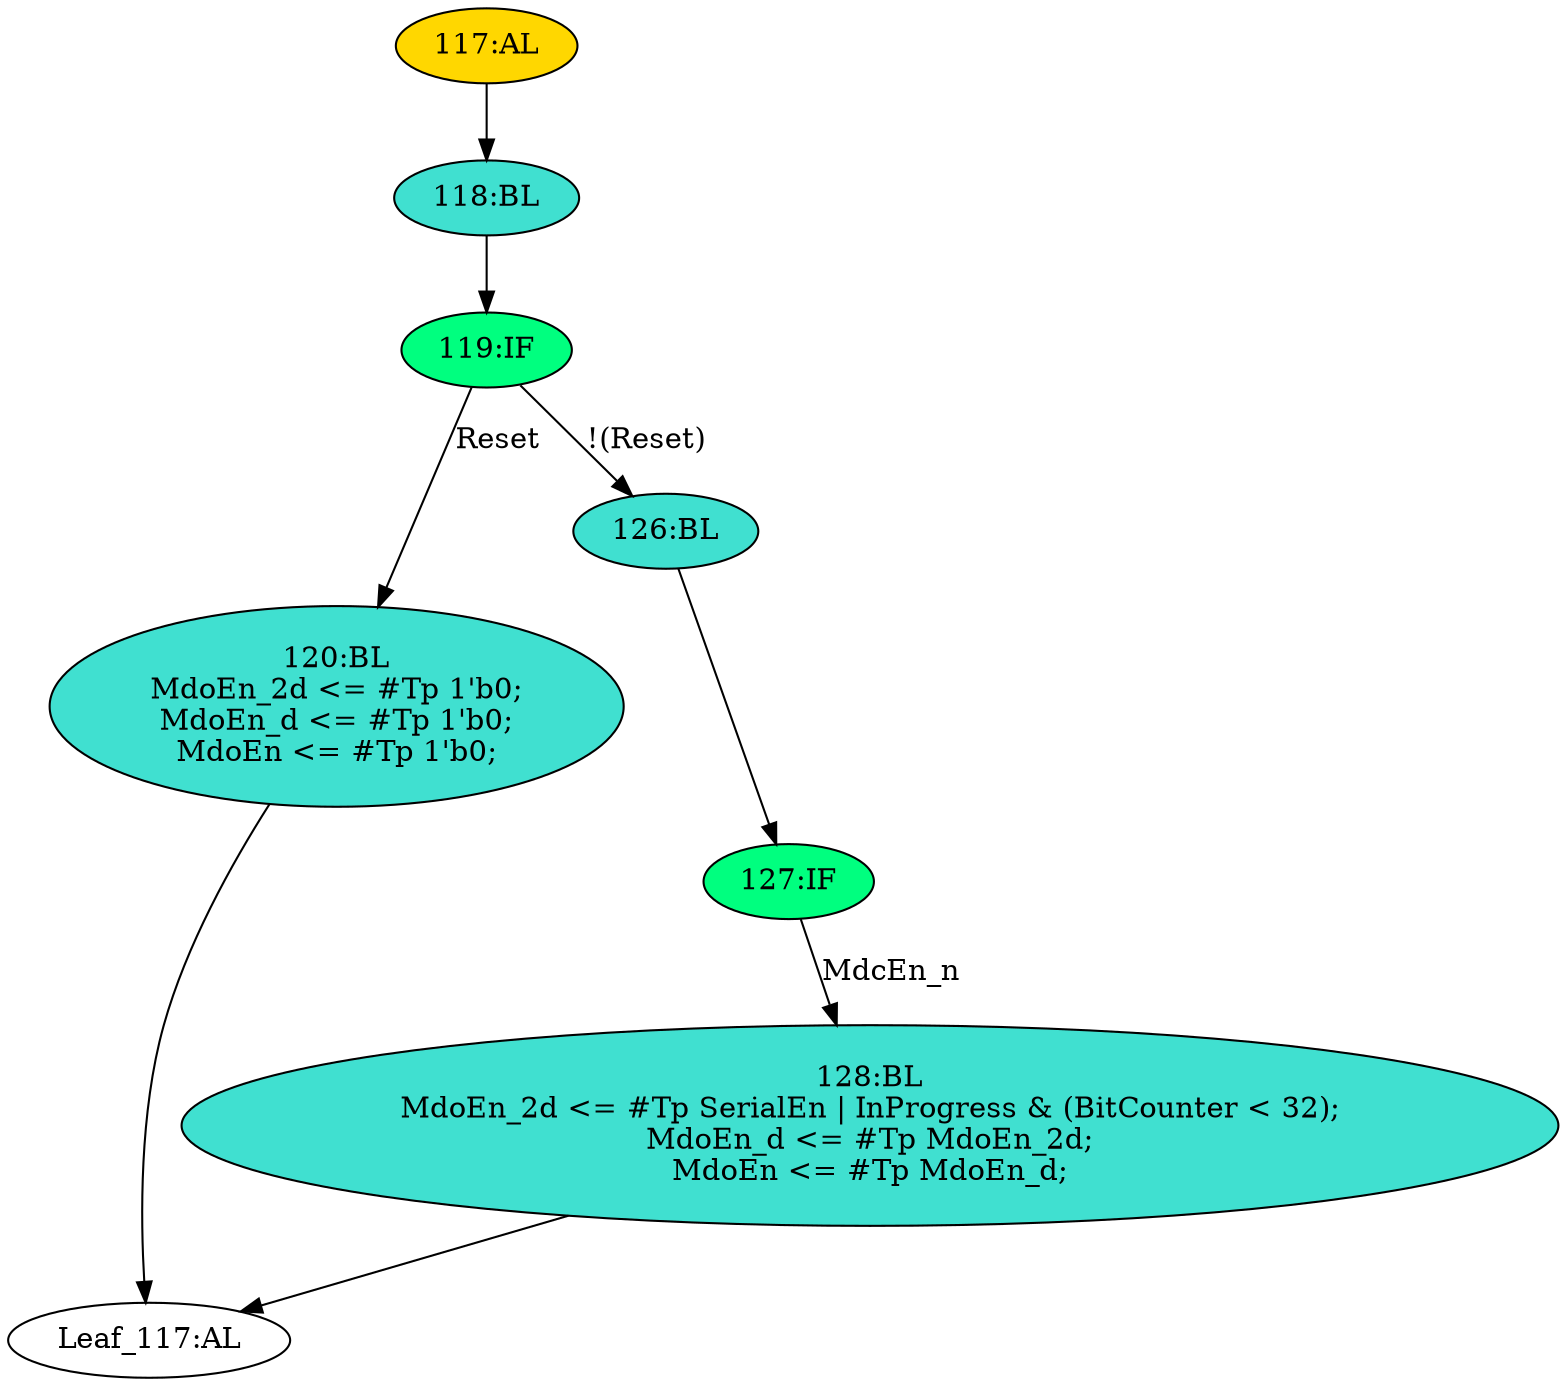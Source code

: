 strict digraph "" {
	node [label="\N"];
	"128:BL"	 [ast="<pyverilog.vparser.ast.Block object at 0x7fcfb0865b50>",
		fillcolor=turquoise,
		label="128:BL
MdoEn_2d <= #Tp SerialEn | InProgress & (BitCounter < 32);
MdoEn_d <= #Tp MdoEn_2d;
MdoEn <= #Tp MdoEn_d;",
		statements="[<pyverilog.vparser.ast.NonblockingSubstitution object at 0x7fcfb0891cd0>, <pyverilog.vparser.ast.NonblockingSubstitution object \
at 0x7fcfb0865090>, <pyverilog.vparser.ast.NonblockingSubstitution object at 0x7fcfb0865990>]",
		style=filled,
		typ=Block];
	"Leaf_117:AL"	 [def_var="['MdoEn_d', 'MdoEn_2d', 'MdoEn']",
		label="Leaf_117:AL"];
	"128:BL" -> "Leaf_117:AL"	 [cond="[]",
		lineno=None];
	"117:AL"	 [ast="<pyverilog.vparser.ast.Always object at 0x7fcfb0865b90>",
		clk_sens=True,
		fillcolor=gold,
		label="117:AL",
		sens="['Clk', 'Reset']",
		statements="[]",
		style=filled,
		typ=Always,
		use_var="['Reset', 'MdcEn_n', 'MdoEn_2d', 'SerialEn', 'MdoEn_d', 'InProgress', 'BitCounter']"];
	"118:BL"	 [ast="<pyverilog.vparser.ast.Block object at 0x7fcfb0865d10>",
		fillcolor=turquoise,
		label="118:BL",
		statements="[]",
		style=filled,
		typ=Block];
	"117:AL" -> "118:BL"	 [cond="[]",
		lineno=None];
	"120:BL"	 [ast="<pyverilog.vparser.ast.Block object at 0x7fcfb0865ed0>",
		fillcolor=turquoise,
		label="120:BL
MdoEn_2d <= #Tp 1'b0;
MdoEn_d <= #Tp 1'b0;
MdoEn <= #Tp 1'b0;",
		statements="[<pyverilog.vparser.ast.NonblockingSubstitution object at 0x7fcfb0865f10>, <pyverilog.vparser.ast.NonblockingSubstitution object \
at 0x7fcfb0878110>, <pyverilog.vparser.ast.NonblockingSubstitution object at 0x7fcfb08782d0>]",
		style=filled,
		typ=Block];
	"120:BL" -> "Leaf_117:AL"	 [cond="[]",
		lineno=None];
	"119:IF"	 [ast="<pyverilog.vparser.ast.IfStatement object at 0x7fcfb0865d50>",
		fillcolor=springgreen,
		label="119:IF",
		statements="[]",
		style=filled,
		typ=IfStatement];
	"118:BL" -> "119:IF"	 [cond="[]",
		lineno=None];
	"126:BL"	 [ast="<pyverilog.vparser.ast.Block object at 0x7fcfb0865dd0>",
		fillcolor=turquoise,
		label="126:BL",
		statements="[]",
		style=filled,
		typ=Block];
	"127:IF"	 [ast="<pyverilog.vparser.ast.IfStatement object at 0x7fcfb0865e10>",
		fillcolor=springgreen,
		label="127:IF",
		statements="[]",
		style=filled,
		typ=IfStatement];
	"126:BL" -> "127:IF"	 [cond="[]",
		lineno=None];
	"127:IF" -> "128:BL"	 [cond="['MdcEn_n']",
		label=MdcEn_n,
		lineno=127];
	"119:IF" -> "120:BL"	 [cond="['Reset']",
		label=Reset,
		lineno=119];
	"119:IF" -> "126:BL"	 [cond="['Reset']",
		label="!(Reset)",
		lineno=119];
}
